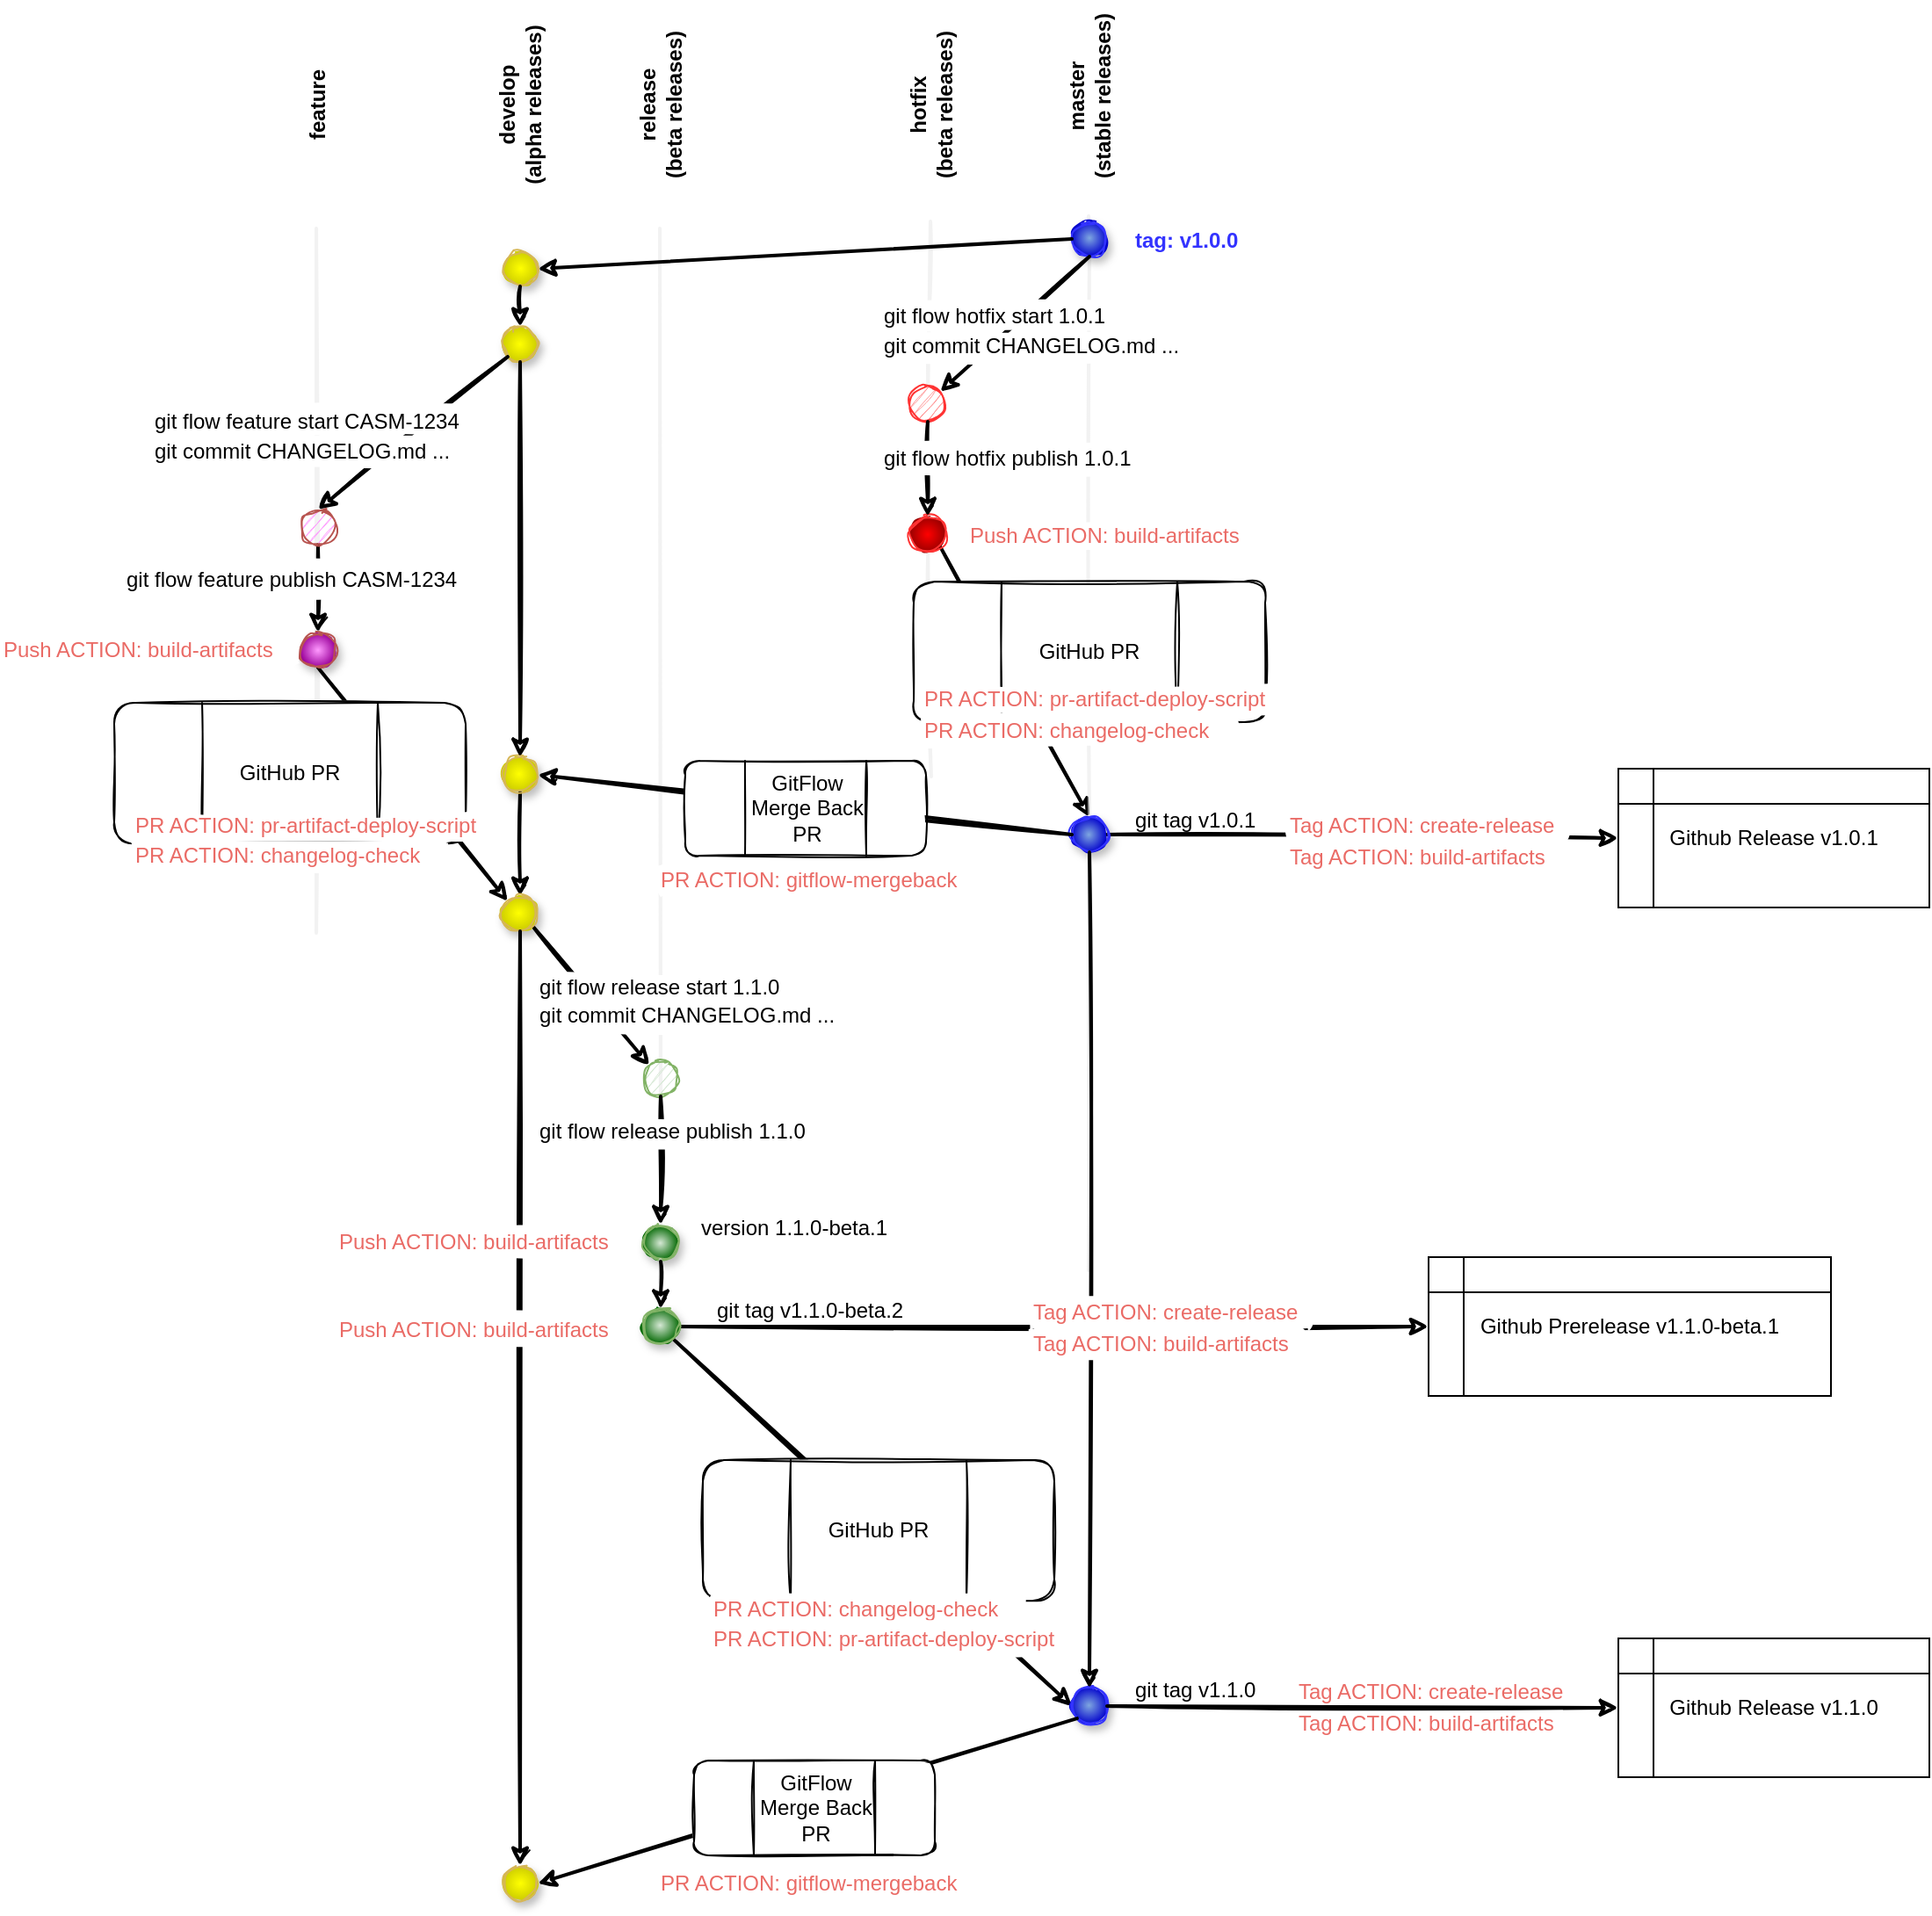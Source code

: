 <mxfile version="16.4.3" type="github">
  <diagram id="jE0tbtdRtXhwwxw7maQi" name="Gitflow">
    <mxGraphModel dx="1527" dy="1324" grid="0" gridSize="10" guides="1" tooltips="1" connect="1" arrows="1" fold="1" page="0" pageScale="1" pageWidth="850" pageHeight="1100" background="none" math="0" shadow="0">
      <root>
        <mxCell id="0" />
        <mxCell id="1" parent="0" />
        <mxCell id="LsBYb9-5J5OpWKu_Bd03-21" style="rounded=1;orthogonalLoop=1;jettySize=auto;html=1;exitX=1;exitY=0.5;exitDx=0;exitDy=0;entryX=0;entryY=0.5;entryDx=0;entryDy=0;endArrow=classic;endFill=1;startArrow=none;startFill=0;strokeWidth=2;sketch=1;" edge="1" parent="1" source="LsBYb9-5J5OpWKu_Bd03-15" target="LsBYb9-5J5OpWKu_Bd03-19">
          <mxGeometry relative="1" as="geometry">
            <mxPoint x="660.0" y="475.0" as="sourcePoint" />
            <mxPoint x="951.0" y="477" as="targetPoint" />
          </mxGeometry>
        </mxCell>
        <mxCell id="LsBYb9-5J5OpWKu_Bd03-10" style="rounded=1;orthogonalLoop=1;jettySize=auto;html=1;exitX=1;exitY=0.5;exitDx=0;exitDy=0;entryX=0;entryY=0.5;entryDx=0;entryDy=0;endArrow=classic;endFill=1;startArrow=none;startFill=0;strokeWidth=2;sketch=1;" edge="1" parent="1" source="DRClWILjRCVxKTy49Wwj-7" target="LsBYb9-5J5OpWKu_Bd03-3">
          <mxGeometry relative="1" as="geometry">
            <mxPoint x="1065" y="641" as="sourcePoint" />
            <mxPoint x="761" y="607" as="targetPoint" />
          </mxGeometry>
        </mxCell>
        <mxCell id="DRClWILjRCVxKTy49Wwj-10" style="rounded=1;orthogonalLoop=1;jettySize=auto;html=1;exitX=1;exitY=1;exitDx=0;exitDy=0;entryX=0.5;entryY=0;entryDx=0;entryDy=0;endArrow=classic;endFill=1;startArrow=none;startFill=0;strokeWidth=2;sketch=1;" parent="1" source="667S5ESOch-8aJcwRp_F-76" target="DRClWILjRCVxKTy49Wwj-7" edge="1">
          <mxGeometry relative="1" as="geometry">
            <mxPoint x="640" y="136" as="sourcePoint" />
            <mxPoint x="336" y="153" as="targetPoint" />
          </mxGeometry>
        </mxCell>
        <mxCell id="667S5ESOch-8aJcwRp_F-77" value="" style="endArrow=none;html=1;fontColor=#EA6B66;strokeWidth=2;fillColor=#eeeeee;strokeColor=#E6E6E6;shadow=0;opacity=50;sketch=1;rounded=1;" parent="1" target="667S5ESOch-8aJcwRp_F-76" edge="1">
          <mxGeometry width="50" height="50" relative="1" as="geometry">
            <mxPoint x="550" y="432" as="sourcePoint" />
            <mxPoint x="548.022" y="261.0" as="targetPoint" />
          </mxGeometry>
        </mxCell>
        <mxCell id="667S5ESOch-8aJcwRp_F-57" value="" style="endArrow=none;html=1;fontColor=#EA6B66;strokeWidth=2;fillColor=#eeeeee;strokeColor=#E6E6E6;shadow=0;opacity=50;startArrow=none;sketch=1;rounded=1;" parent="1" source="DRClWILjRCVxKTy49Wwj-7" target="667S5ESOch-8aJcwRp_F-56" edge="1">
          <mxGeometry width="50" height="50" relative="1" as="geometry">
            <mxPoint x="639.5" y="713" as="sourcePoint" />
            <mxPoint x="639.5" y="113" as="targetPoint" />
          </mxGeometry>
        </mxCell>
        <mxCell id="667S5ESOch-8aJcwRp_F-54" value="" style="endArrow=none;html=1;fontColor=#EA6B66;strokeWidth=2;fillColor=#eeeeee;strokeColor=#E6E6E6;shadow=0;opacity=50;startArrow=none;sketch=1;rounded=1;" parent="1" source="667S5ESOch-8aJcwRp_F-61" edge="1">
          <mxGeometry width="50" height="50" relative="1" as="geometry">
            <mxPoint x="549.5" y="716" as="sourcePoint" />
            <mxPoint x="549.5" y="116" as="targetPoint" />
          </mxGeometry>
        </mxCell>
        <mxCell id="667S5ESOch-8aJcwRp_F-55" value="" style="endArrow=none;html=1;fontColor=#EA6B66;strokeWidth=2;fillColor=#eeeeee;strokeColor=#E6E6E6;shadow=0;opacity=50;startArrow=none;sketch=1;rounded=1;" parent="1" source="667S5ESOch-8aJcwRp_F-56" edge="1">
          <mxGeometry width="50" height="50" relative="1" as="geometry">
            <mxPoint x="639.5" y="713" as="sourcePoint" />
            <mxPoint x="639.5" y="113" as="targetPoint" />
          </mxGeometry>
        </mxCell>
        <mxCell id="DRClWILjRCVxKTy49Wwj-6" value="GitHub PR" style="shape=process;whiteSpace=wrap;html=1;backgroundOutline=1;glass=0;fillColor=default;gradientColor=#ffffff;size=0.25;sketch=1;rounded=1;" parent="1" vertex="1">
          <mxGeometry x="540" y="321" width="200" height="80" as="geometry" />
        </mxCell>
        <mxCell id="667S5ESOch-8aJcwRp_F-53" value="" style="endArrow=none;html=1;fontColor=#EA6B66;strokeWidth=2;fillColor=#eeeeee;strokeColor=#E6E6E6;shadow=0;opacity=50;sketch=1;rounded=1;startArrow=none;" parent="1" edge="1" source="667S5ESOch-8aJcwRp_F-36">
          <mxGeometry width="50" height="50" relative="1" as="geometry">
            <mxPoint x="395.5" y="720" as="sourcePoint" />
            <mxPoint x="395.5" y="120" as="targetPoint" />
          </mxGeometry>
        </mxCell>
        <mxCell id="667S5ESOch-8aJcwRp_F-52" value="" style="endArrow=none;html=1;fontColor=#EA6B66;strokeWidth=2;fillColor=#eeeeee;strokeColor=#E6E6E6;shadow=0;opacity=50;sketch=1;rounded=1;" parent="1" edge="1">
          <mxGeometry width="50" height="50" relative="1" as="geometry">
            <mxPoint x="200" y="521" as="sourcePoint" />
            <mxPoint x="200" y="120" as="targetPoint" />
          </mxGeometry>
        </mxCell>
        <mxCell id="667S5ESOch-8aJcwRp_F-1" value="" style="ellipse;whiteSpace=wrap;html=1;aspect=fixed;fillColor=#FFFF00;strokeColor=#d6b656;rounded=1;gradientColor=#CCCC00;gradientDirection=radial;shadow=1;sketch=1;" parent="1" vertex="1">
          <mxGeometry x="306" y="133" width="20" height="20" as="geometry" />
        </mxCell>
        <mxCell id="667S5ESOch-8aJcwRp_F-2" value="" style="ellipse;whiteSpace=wrap;html=1;aspect=fixed;fillColor=#FFFF00;strokeColor=#d6b656;rounded=1;gradientColor=#CCCC00;gradientDirection=radial;shadow=1;sketch=1;" parent="1" vertex="1">
          <mxGeometry x="306" y="176" width="20" height="20" as="geometry" />
        </mxCell>
        <mxCell id="667S5ESOch-8aJcwRp_F-14" style="edgeStyle=none;rounded=1;orthogonalLoop=1;jettySize=auto;html=1;exitX=0.5;exitY=1;exitDx=0;exitDy=0;entryX=0.5;entryY=0;entryDx=0;entryDy=0;startArrow=none;startFill=0;endArrow=classic;endFill=1;strokeWidth=2;sketch=1;" parent="1" source="667S5ESOch-8aJcwRp_F-3" target="667S5ESOch-8aJcwRp_F-21" edge="1">
          <mxGeometry relative="1" as="geometry">
            <mxPoint x="161" y="310" as="targetPoint" />
          </mxGeometry>
        </mxCell>
        <mxCell id="667S5ESOch-8aJcwRp_F-3" value="" style="ellipse;whiteSpace=wrap;html=1;aspect=fixed;fillColor=#FF99FF;strokeColor=#b85450;rounded=1;sketch=1;" parent="1" vertex="1">
          <mxGeometry x="191" y="280" width="20" height="20" as="geometry" />
        </mxCell>
        <mxCell id="667S5ESOch-8aJcwRp_F-25" style="edgeStyle=none;orthogonalLoop=1;jettySize=auto;html=1;exitX=0.5;exitY=1;exitDx=0;exitDy=0;entryX=0.5;entryY=0;entryDx=0;entryDy=0;startArrow=none;startFill=0;endArrow=classic;endFill=1;strokeWidth=2;sketch=1;rounded=1;" parent="1" source="667S5ESOch-8aJcwRp_F-4" target="667S5ESOch-8aJcwRp_F-24" edge="1">
          <mxGeometry relative="1" as="geometry" />
        </mxCell>
        <mxCell id="667S5ESOch-8aJcwRp_F-4" value="" style="ellipse;whiteSpace=wrap;html=1;aspect=fixed;fillColor=#FFFF00;strokeColor=#d6b656;rounded=1;gradientColor=#CCCC00;gradientDirection=radial;shadow=1;sketch=1;" parent="1" vertex="1">
          <mxGeometry x="306" y="421" width="20" height="20" as="geometry" />
        </mxCell>
        <mxCell id="667S5ESOch-8aJcwRp_F-8" style="rounded=1;orthogonalLoop=1;jettySize=auto;html=1;exitX=0.5;exitY=1;exitDx=0;exitDy=0;entryX=0.5;entryY=0;entryDx=0;entryDy=0;endArrow=classic;endFill=1;startArrow=none;startFill=0;strokeWidth=2;sketch=1;" parent="1" source="667S5ESOch-8aJcwRp_F-2" target="667S5ESOch-8aJcwRp_F-4" edge="1">
          <mxGeometry relative="1" as="geometry">
            <mxPoint x="318.929" y="176.071" as="sourcePoint" />
            <mxPoint x="216" y="209" as="targetPoint" />
          </mxGeometry>
        </mxCell>
        <mxCell id="667S5ESOch-8aJcwRp_F-9" style="rounded=1;orthogonalLoop=1;jettySize=auto;html=1;exitX=0;exitY=1;exitDx=0;exitDy=0;entryX=0.5;entryY=0;entryDx=0;entryDy=0;endArrow=classic;endFill=1;startArrow=none;startFill=0;strokeWidth=2;sketch=1;" parent="1" source="667S5ESOch-8aJcwRp_F-2" target="667S5ESOch-8aJcwRp_F-3" edge="1">
          <mxGeometry relative="1" as="geometry">
            <mxPoint x="292.929" y="186.071" as="sourcePoint" />
            <mxPoint x="190" y="219" as="targetPoint" />
          </mxGeometry>
        </mxCell>
        <mxCell id="667S5ESOch-8aJcwRp_F-12" style="rounded=1;orthogonalLoop=1;jettySize=auto;html=1;exitX=0.5;exitY=1;exitDx=0;exitDy=0;endArrow=classic;endFill=1;startArrow=none;startFill=0;strokeWidth=2;entryX=0.5;entryY=0;entryDx=0;entryDy=0;sketch=1;" parent="1" source="667S5ESOch-8aJcwRp_F-1" target="667S5ESOch-8aJcwRp_F-2" edge="1">
          <mxGeometry relative="1" as="geometry">
            <mxPoint x="326" y="179" as="sourcePoint" />
            <mxPoint x="316" y="149" as="targetPoint" />
          </mxGeometry>
        </mxCell>
        <mxCell id="667S5ESOch-8aJcwRp_F-15" value="git flow feature start CASM-1234" style="text;html=1;resizable=0;autosize=1;align=left;verticalAlign=middle;points=[];fillColor=default;strokeColor=none;rounded=1;glass=0;gradientColor=#ffffff;sketch=1;" parent="1" vertex="1">
          <mxGeometry x="106" y="220" width="190" height="20" as="geometry" />
        </mxCell>
        <mxCell id="667S5ESOch-8aJcwRp_F-16" value="&lt;b&gt;develop&lt;br&gt;(alpha releases)&lt;br&gt;&lt;/b&gt;" style="text;html=1;resizable=0;autosize=1;align=center;verticalAlign=middle;points=[];fillColor=none;strokeColor=none;rounded=1;glass=0;rotation=-90;sketch=1;" parent="1" vertex="1">
          <mxGeometry x="261" y="35" width="110" height="30" as="geometry" />
        </mxCell>
        <mxCell id="667S5ESOch-8aJcwRp_F-17" value="&lt;b&gt;feature&lt;/b&gt;" style="text;html=1;resizable=0;autosize=1;align=center;verticalAlign=middle;points=[];fillColor=none;strokeColor=none;rounded=1;glass=0;rotation=-90;sketch=1;" parent="1" vertex="1">
          <mxGeometry x="171" y="40" width="60" height="20" as="geometry" />
        </mxCell>
        <mxCell id="667S5ESOch-8aJcwRp_F-26" style="edgeStyle=none;orthogonalLoop=1;jettySize=auto;html=1;exitX=0.5;exitY=1;exitDx=0;exitDy=0;entryX=0;entryY=0;entryDx=0;entryDy=0;startArrow=none;startFill=0;endArrow=classic;endFill=1;strokeWidth=2;sketch=1;rounded=1;" parent="1" source="667S5ESOch-8aJcwRp_F-21" target="667S5ESOch-8aJcwRp_F-24" edge="1">
          <mxGeometry relative="1" as="geometry" />
        </mxCell>
        <mxCell id="667S5ESOch-8aJcwRp_F-21" value="" style="ellipse;whiteSpace=wrap;html=1;aspect=fixed;fillColor=#FF99FF;strokeColor=#b85450;rounded=1;gradientColor=#990099;gradientDirection=radial;shadow=1;sketch=1;" parent="1" vertex="1">
          <mxGeometry x="191" y="350" width="20" height="20" as="geometry" />
        </mxCell>
        <mxCell id="667S5ESOch-8aJcwRp_F-23" value="git flow feature publish CASM-1234" style="text;html=1;resizable=0;autosize=1;align=left;verticalAlign=middle;points=[];fillColor=default;strokeColor=none;rounded=1;glass=0;gradientColor=#ffffff;sketch=1;" parent="1" vertex="1">
          <mxGeometry x="90" y="310" width="200" height="20" as="geometry" />
        </mxCell>
        <mxCell id="667S5ESOch-8aJcwRp_F-33" style="edgeStyle=none;orthogonalLoop=1;jettySize=auto;html=1;exitX=1;exitY=1;exitDx=0;exitDy=0;fontColor=#EA6B66;startArrow=none;startFill=0;endArrow=classic;endFill=1;strokeWidth=2;sketch=1;rounded=1;" parent="1" source="667S5ESOch-8aJcwRp_F-24" target="667S5ESOch-8aJcwRp_F-32" edge="1">
          <mxGeometry relative="1" as="geometry" />
        </mxCell>
        <mxCell id="667S5ESOch-8aJcwRp_F-24" value="" style="ellipse;whiteSpace=wrap;html=1;aspect=fixed;fillColor=#FFFF00;strokeColor=#d6b656;rounded=1;gradientColor=#CCCC00;gradientDirection=radial;shadow=1;sketch=1;" parent="1" vertex="1">
          <mxGeometry x="306" y="500" width="20" height="20" as="geometry" />
        </mxCell>
        <mxCell id="667S5ESOch-8aJcwRp_F-27" value="GitHub PR" style="shape=process;whiteSpace=wrap;html=1;backgroundOutline=1;glass=0;fillColor=default;gradientColor=#ffffff;size=0.25;sketch=1;rounded=1;" parent="1" vertex="1">
          <mxGeometry x="85" y="390" width="200" height="80" as="geometry" />
        </mxCell>
        <mxCell id="667S5ESOch-8aJcwRp_F-29" value="&lt;font color=&quot;#ea6b66&quot;&gt;PR ACTION: changelog-check&lt;/font&gt;" style="text;html=1;resizable=0;autosize=1;align=left;verticalAlign=middle;points=[];fillColor=default;strokeColor=none;rounded=1;glass=0;gradientColor=#ffffff;sketch=1;" parent="1" vertex="1">
          <mxGeometry x="95" y="467" width="180" height="20" as="geometry" />
        </mxCell>
        <mxCell id="667S5ESOch-8aJcwRp_F-30" value="&lt;font color=&quot;#ea6b66&quot;&gt;PR ACTION: pr-artifact-deploy-script&lt;/font&gt;" style="text;html=1;resizable=0;autosize=1;align=left;verticalAlign=middle;points=[];fillColor=default;strokeColor=none;rounded=1;glass=0;gradientColor=#ffffff;sketch=1;" parent="1" vertex="1">
          <mxGeometry x="95" y="451" width="204" height="18" as="geometry" />
        </mxCell>
        <mxCell id="667S5ESOch-8aJcwRp_F-32" value="" style="ellipse;whiteSpace=wrap;html=1;aspect=fixed;fillColor=#d5e8d4;strokeColor=#82b366;rounded=1;shadow=0;sketch=1;" parent="1" vertex="1">
          <mxGeometry x="386" y="594" width="20" height="20" as="geometry" />
        </mxCell>
        <mxCell id="667S5ESOch-8aJcwRp_F-35" value="&lt;b&gt;release&lt;br&gt;(beta releases)&lt;br&gt;&lt;/b&gt;" style="text;html=1;resizable=0;autosize=1;align=center;verticalAlign=middle;points=[];fillColor=none;strokeColor=none;rounded=1;glass=0;rotation=-90;sketch=1;" parent="1" vertex="1">
          <mxGeometry x="346" y="35" width="100" height="30" as="geometry" />
        </mxCell>
        <mxCell id="667S5ESOch-8aJcwRp_F-51" style="edgeStyle=none;orthogonalLoop=1;jettySize=auto;html=1;exitX=1;exitY=1;exitDx=0;exitDy=0;entryX=0;entryY=0.5;entryDx=0;entryDy=0;fontColor=#EA6B66;startArrow=none;startFill=0;endArrow=classic;endFill=1;strokeWidth=2;sketch=1;rounded=1;" parent="1" source="LsBYb9-5J5OpWKu_Bd03-15" target="667S5ESOch-8aJcwRp_F-50" edge="1">
          <mxGeometry relative="1" as="geometry" />
        </mxCell>
        <mxCell id="667S5ESOch-8aJcwRp_F-44" style="edgeStyle=none;orthogonalLoop=1;jettySize=auto;html=1;exitX=0.5;exitY=1;exitDx=0;exitDy=0;entryX=0.5;entryY=0;entryDx=0;entryDy=0;fontColor=#EA6B66;startArrow=none;startFill=0;endArrow=classic;endFill=1;strokeWidth=2;sketch=1;rounded=1;" parent="1" source="667S5ESOch-8aJcwRp_F-32" target="667S5ESOch-8aJcwRp_F-36" edge="1">
          <mxGeometry relative="1" as="geometry">
            <mxPoint x="396" y="680" as="sourcePoint" />
          </mxGeometry>
        </mxCell>
        <mxCell id="667S5ESOch-8aJcwRp_F-38" value="git flow release publish 1.1.0" style="text;html=1;resizable=0;autosize=1;align=left;verticalAlign=middle;points=[];fillColor=default;strokeColor=none;rounded=1;glass=0;gradientColor=#ffffff;sketch=1;" parent="1" vertex="1">
          <mxGeometry x="325" y="625" width="161" height="18" as="geometry" />
        </mxCell>
        <mxCell id="667S5ESOch-8aJcwRp_F-45" value="&lt;font color=&quot;#ea6b66&quot;&gt;Push ACTION: build-artifacts&lt;/font&gt;" style="text;html=1;resizable=0;autosize=1;align=left;verticalAlign=middle;points=[];fillColor=default;strokeColor=none;rounded=1;glass=0;gradientColor=#ffffff;sketch=1;" parent="1" vertex="1">
          <mxGeometry x="20" y="350" width="170" height="20" as="geometry" />
        </mxCell>
        <mxCell id="667S5ESOch-8aJcwRp_F-47" value="&lt;b&gt;hotfix&lt;br&gt;(beta releases)&lt;br&gt;&lt;/b&gt;" style="text;html=1;resizable=0;autosize=1;align=center;verticalAlign=middle;points=[];fillColor=none;strokeColor=none;rounded=1;glass=0;rotation=-90;sketch=1;" parent="1" vertex="1">
          <mxGeometry x="500" y="35" width="100" height="30" as="geometry" />
        </mxCell>
        <mxCell id="667S5ESOch-8aJcwRp_F-48" value="&lt;b&gt;master&lt;br&gt;(stable releases)&lt;br&gt;&lt;/b&gt;" style="text;html=1;resizable=0;autosize=1;align=center;verticalAlign=middle;points=[];fillColor=none;strokeColor=none;rounded=1;glass=0;rotation=-90;sketch=1;" parent="1" vertex="1">
          <mxGeometry x="585" y="30" width="110" height="30" as="geometry" />
        </mxCell>
        <mxCell id="667S5ESOch-8aJcwRp_F-49" value="GitHub PR" style="shape=process;whiteSpace=wrap;html=1;backgroundOutline=1;glass=0;fillColor=default;gradientColor=#ffffff;size=0.25;sketch=1;rounded=1;" parent="1" vertex="1">
          <mxGeometry x="420" y="821" width="200" height="80" as="geometry" />
        </mxCell>
        <mxCell id="667S5ESOch-8aJcwRp_F-50" value="" style="ellipse;whiteSpace=wrap;html=1;aspect=fixed;fillColor=#7EA6E0;strokeColor=#3333FF;rounded=1;gradientColor=#0000CC;gradientDirection=radial;shadow=1;sketch=1;" parent="1" vertex="1">
          <mxGeometry x="630" y="951" width="20" height="20" as="geometry" />
        </mxCell>
        <mxCell id="667S5ESOch-8aJcwRp_F-56" value="" style="ellipse;whiteSpace=wrap;html=1;aspect=fixed;fillColor=#7EA6E0;strokeColor=#3333FF;rounded=1;gradientColor=#0000CC;gradientDirection=radial;shadow=1;sketch=1;" parent="1" vertex="1">
          <mxGeometry x="630" y="116" width="20" height="20" as="geometry" />
        </mxCell>
        <mxCell id="667S5ESOch-8aJcwRp_F-59" style="rounded=1;orthogonalLoop=1;jettySize=auto;html=1;exitX=0;exitY=0.5;exitDx=0;exitDy=0;entryX=1;entryY=0.5;entryDx=0;entryDy=0;endArrow=classic;endFill=1;startArrow=none;startFill=0;strokeWidth=2;sketch=1;" parent="1" source="667S5ESOch-8aJcwRp_F-56" target="667S5ESOch-8aJcwRp_F-1" edge="1">
          <mxGeometry relative="1" as="geometry">
            <mxPoint x="326" y="206" as="sourcePoint" />
            <mxPoint x="326" y="306" as="targetPoint" />
          </mxGeometry>
        </mxCell>
        <mxCell id="667S5ESOch-8aJcwRp_F-61" value="" style="ellipse;whiteSpace=wrap;html=1;aspect=fixed;fillColor=#FF9999;strokeColor=#FF3333;rounded=1;gradientColor=none;gradientDirection=radial;sketch=1;" parent="1" vertex="1">
          <mxGeometry x="538" y="210" width="20" height="20" as="geometry" />
        </mxCell>
        <mxCell id="667S5ESOch-8aJcwRp_F-62" value="" style="endArrow=none;html=1;fontColor=#EA6B66;strokeWidth=2;fillColor=#eeeeee;strokeColor=#E6E6E6;shadow=0;opacity=50;startArrow=none;sketch=1;rounded=1;" parent="1" source="667S5ESOch-8aJcwRp_F-76" target="667S5ESOch-8aJcwRp_F-61" edge="1">
          <mxGeometry width="50" height="50" relative="1" as="geometry">
            <mxPoint x="549.5" y="716" as="sourcePoint" />
            <mxPoint x="549.5" y="116" as="targetPoint" />
          </mxGeometry>
        </mxCell>
        <mxCell id="667S5ESOch-8aJcwRp_F-66" style="rounded=1;orthogonalLoop=1;jettySize=auto;html=1;exitX=0;exitY=0.5;exitDx=0;exitDy=0;entryX=1;entryY=0;entryDx=0;entryDy=0;endArrow=classic;endFill=1;startArrow=none;startFill=0;strokeWidth=2;sketch=1;" parent="1" target="667S5ESOch-8aJcwRp_F-61" edge="1">
          <mxGeometry relative="1" as="geometry">
            <mxPoint x="640" y="136" as="sourcePoint" />
            <mxPoint x="336" y="153" as="targetPoint" />
          </mxGeometry>
        </mxCell>
        <mxCell id="667S5ESOch-8aJcwRp_F-67" value="git flow hotfix start 1.0.1" style="text;html=1;resizable=0;autosize=1;align=left;verticalAlign=middle;points=[];fillColor=default;strokeColor=none;rounded=1;glass=0;gradientColor=#ffffff;sketch=1;" parent="1" vertex="1">
          <mxGeometry x="521" y="161" width="136" height="18" as="geometry" />
        </mxCell>
        <mxCell id="667S5ESOch-8aJcwRp_F-68" value="git commit CHANGELOG.md ..." style="text;html=1;resizable=0;autosize=1;align=left;verticalAlign=middle;points=[];fillColor=default;strokeColor=none;rounded=1;glass=0;gradientColor=#ffffff;sketch=1;" parent="1" vertex="1">
          <mxGeometry x="106" y="238" width="178" height="18" as="geometry" />
        </mxCell>
        <mxCell id="667S5ESOch-8aJcwRp_F-40" value="git commit CHANGELOG.md ..." style="text;html=1;resizable=0;autosize=1;align=left;verticalAlign=middle;points=[];fillColor=default;strokeColor=none;rounded=1;glass=0;gradientColor=#ffffff;sketch=1;" parent="1" vertex="1">
          <mxGeometry x="325" y="559" width="178" height="18" as="geometry" />
        </mxCell>
        <mxCell id="667S5ESOch-8aJcwRp_F-70" value="git commit CHANGELOG.md ..." style="text;html=1;resizable=0;autosize=1;align=left;verticalAlign=middle;points=[];fillColor=default;strokeColor=none;rounded=1;glass=0;gradientColor=#ffffff;sketch=1;" parent="1" vertex="1">
          <mxGeometry x="521" y="178" width="178" height="18" as="geometry" />
        </mxCell>
        <mxCell id="667S5ESOch-8aJcwRp_F-76" value="" style="ellipse;whiteSpace=wrap;html=1;aspect=fixed;fillColor=#FF0000;strokeColor=#FF3333;rounded=1;gradientColor=#990000;gradientDirection=radial;sketch=1;" parent="1" vertex="1">
          <mxGeometry x="538" y="284" width="20" height="20" as="geometry" />
        </mxCell>
        <mxCell id="667S5ESOch-8aJcwRp_F-78" style="rounded=1;orthogonalLoop=1;jettySize=auto;html=1;exitX=0.5;exitY=1;exitDx=0;exitDy=0;entryX=0.5;entryY=0;entryDx=0;entryDy=0;endArrow=classic;endFill=1;startArrow=none;startFill=0;strokeWidth=2;sketch=1;" parent="1" source="667S5ESOch-8aJcwRp_F-61" target="667S5ESOch-8aJcwRp_F-76" edge="1">
          <mxGeometry relative="1" as="geometry">
            <mxPoint x="640" y="136" as="sourcePoint" />
            <mxPoint x="336" y="153" as="targetPoint" />
          </mxGeometry>
        </mxCell>
        <mxCell id="667S5ESOch-8aJcwRp_F-74" value="git flow hotfix publish 1.0.1" style="text;html=1;resizable=0;autosize=1;align=left;verticalAlign=middle;points=[];fillColor=default;strokeColor=none;rounded=1;glass=0;gradientColor=#ffffff;sketch=1;" parent="1" vertex="1">
          <mxGeometry x="521" y="242" width="151" height="18" as="geometry" />
        </mxCell>
        <mxCell id="DRClWILjRCVxKTy49Wwj-1" value="&lt;b&gt;&lt;font color=&quot;#3333ff&quot;&gt;tag: v1.0.0&lt;/font&gt;&lt;/b&gt;" style="text;html=1;resizable=0;autosize=1;align=left;verticalAlign=middle;points=[];fillColor=none;strokeColor=none;rounded=1;shadow=0;glass=0;sketch=1;fontColor=#EA6B66;" parent="1" vertex="1">
          <mxGeometry x="664" y="118" width="69" height="18" as="geometry" />
        </mxCell>
        <mxCell id="DRClWILjRCVxKTy49Wwj-2" value="&lt;font color=&quot;#ea6b66&quot;&gt;PR ACTION: changelog-check&lt;/font&gt;" style="text;html=1;resizable=0;autosize=1;align=left;verticalAlign=middle;points=[];fillColor=default;strokeColor=none;rounded=1;glass=0;gradientColor=#ffffff;sketch=1;" parent="1" vertex="1">
          <mxGeometry x="424" y="896" width="180" height="20" as="geometry" />
        </mxCell>
        <mxCell id="DRClWILjRCVxKTy49Wwj-3" value="&lt;font color=&quot;#ea6b66&quot;&gt;PR ACTION: pr-artifact-deploy-script&lt;/font&gt;" style="text;html=1;resizable=0;autosize=1;align=left;verticalAlign=middle;points=[];fillColor=default;strokeColor=none;rounded=1;glass=0;gradientColor=#ffffff;sketch=1;" parent="1" vertex="1">
          <mxGeometry x="424" y="914" width="204" height="18" as="geometry" />
        </mxCell>
        <mxCell id="DRClWILjRCVxKTy49Wwj-4" value="&lt;font color=&quot;#ea6b66&quot;&gt;PR ACTION: changelog-check&lt;/font&gt;" style="text;html=1;resizable=0;autosize=1;align=left;verticalAlign=middle;points=[];fillColor=default;strokeColor=none;rounded=1;glass=0;gradientColor=#ffffff;sketch=1;" parent="1" vertex="1">
          <mxGeometry x="544" y="396" width="180" height="20" as="geometry" />
        </mxCell>
        <mxCell id="DRClWILjRCVxKTy49Wwj-5" value="&lt;font color=&quot;#ea6b66&quot;&gt;PR ACTION: pr-artifact-deploy-script&lt;/font&gt;" style="text;html=1;resizable=0;autosize=1;align=left;verticalAlign=middle;points=[];fillColor=default;strokeColor=none;rounded=1;glass=0;gradientColor=#ffffff;sketch=1;" parent="1" vertex="1">
          <mxGeometry x="544" y="379" width="204" height="18" as="geometry" />
        </mxCell>
        <mxCell id="DRClWILjRCVxKTy49Wwj-7" value="" style="ellipse;whiteSpace=wrap;html=1;aspect=fixed;fillColor=#7EA6E0;strokeColor=#3333FF;rounded=1;gradientColor=#0000CC;gradientDirection=radial;shadow=1;sketch=1;" parent="1" vertex="1">
          <mxGeometry x="630" y="455" width="20" height="20" as="geometry" />
        </mxCell>
        <mxCell id="DRClWILjRCVxKTy49Wwj-8" value="" style="endArrow=none;html=1;fontColor=#EA6B66;strokeWidth=2;fillColor=#eeeeee;strokeColor=#E6E6E6;shadow=0;opacity=50;sketch=1;rounded=1;" parent="1" target="DRClWILjRCVxKTy49Wwj-7" edge="1">
          <mxGeometry width="50" height="50" relative="1" as="geometry">
            <mxPoint x="639.5" y="713" as="sourcePoint" />
            <mxPoint x="640" y="136" as="targetPoint" />
          </mxGeometry>
        </mxCell>
        <mxCell id="DRClWILjRCVxKTy49Wwj-11" value="&lt;font color=&quot;#ea6b66&quot;&gt;Push ACTION: build-artifacts&lt;/font&gt;" style="text;html=1;resizable=0;autosize=1;align=left;verticalAlign=middle;points=[];fillColor=default;strokeColor=none;rounded=1;glass=0;gradientColor=#ffffff;sketch=1;" parent="1" vertex="1">
          <mxGeometry x="570" y="285" width="170" height="20" as="geometry" />
        </mxCell>
        <mxCell id="DRClWILjRCVxKTy49Wwj-12" style="rounded=1;orthogonalLoop=1;jettySize=auto;html=1;exitX=0;exitY=0.5;exitDx=0;exitDy=0;entryX=1;entryY=0.5;entryDx=0;entryDy=0;endArrow=classic;endFill=1;startArrow=none;startFill=0;strokeWidth=2;sketch=1;" parent="1" source="DRClWILjRCVxKTy49Wwj-7" target="667S5ESOch-8aJcwRp_F-4" edge="1">
          <mxGeometry relative="1" as="geometry">
            <mxPoint x="640" y="136" as="sourcePoint" />
            <mxPoint x="336" y="153" as="targetPoint" />
          </mxGeometry>
        </mxCell>
        <mxCell id="DRClWILjRCVxKTy49Wwj-15" style="rounded=1;orthogonalLoop=1;jettySize=auto;html=1;exitX=0;exitY=0.5;exitDx=0;exitDy=0;entryX=0.5;entryY=0;entryDx=0;entryDy=0;endArrow=classic;endFill=1;startArrow=none;startFill=0;strokeWidth=2;sketch=1;" parent="1" target="667S5ESOch-8aJcwRp_F-50" edge="1">
          <mxGeometry relative="1" as="geometry">
            <mxPoint x="640" y="475" as="sourcePoint" />
            <mxPoint x="336" y="441" as="targetPoint" />
          </mxGeometry>
        </mxCell>
        <mxCell id="DRClWILjRCVxKTy49Wwj-17" value="&lt;font color=&quot;#000000&quot;&gt;git tag v1.1.0&lt;br&gt;&lt;/font&gt;" style="text;html=1;resizable=0;autosize=1;align=left;verticalAlign=middle;points=[];fillColor=none;strokeColor=none;rounded=1;shadow=0;glass=0;sketch=1;fontColor=#EA6B66;" parent="1" vertex="1">
          <mxGeometry x="664" y="943" width="79" height="18" as="geometry" />
        </mxCell>
        <mxCell id="DRClWILjRCVxKTy49Wwj-20" value="&lt;font color=&quot;#ea6b66&quot;&gt;Tag ACTION: create-release&lt;/font&gt;" style="text;html=1;resizable=0;autosize=1;align=left;verticalAlign=middle;points=[];fillColor=default;strokeColor=none;rounded=1;glass=0;gradientColor=#ffffff;sketch=1;" parent="1" vertex="1">
          <mxGeometry x="757" y="944" width="161" height="18" as="geometry" />
        </mxCell>
        <mxCell id="DRClWILjRCVxKTy49Wwj-21" value="" style="ellipse;whiteSpace=wrap;html=1;aspect=fixed;fillColor=#FFFF00;strokeColor=#d6b656;rounded=1;gradientColor=#CCCC00;gradientDirection=radial;shadow=1;sketch=1;" parent="1" vertex="1">
          <mxGeometry x="306" y="1052" width="20" height="20" as="geometry" />
        </mxCell>
        <mxCell id="DRClWILjRCVxKTy49Wwj-22" style="rounded=1;orthogonalLoop=1;jettySize=auto;html=1;exitX=0.5;exitY=1;exitDx=0;exitDy=0;entryX=0.5;entryY=0;entryDx=0;entryDy=0;endArrow=classic;endFill=1;startArrow=none;startFill=0;strokeWidth=2;sketch=1;" parent="1" source="667S5ESOch-8aJcwRp_F-24" target="DRClWILjRCVxKTy49Wwj-21" edge="1">
          <mxGeometry relative="1" as="geometry">
            <mxPoint x="650" y="485" as="sourcePoint" />
            <mxPoint x="650" y="847" as="targetPoint" />
          </mxGeometry>
        </mxCell>
        <mxCell id="667S5ESOch-8aJcwRp_F-34" value="git flow release start 1.1.0" style="text;html=1;resizable=0;autosize=1;align=left;verticalAlign=middle;points=[];fillColor=default;strokeColor=none;rounded=1;glass=0;gradientColor=#ffffff;sketch=1;" parent="1" vertex="1">
          <mxGeometry x="325" y="543" width="147" height="18" as="geometry" />
        </mxCell>
        <mxCell id="DRClWILjRCVxKTy49Wwj-25" style="rounded=1;orthogonalLoop=1;jettySize=auto;html=1;exitX=0;exitY=1;exitDx=0;exitDy=0;entryX=1;entryY=0.5;entryDx=0;entryDy=0;endArrow=classic;endFill=1;startArrow=none;startFill=0;strokeWidth=2;sketch=1;" parent="1" source="667S5ESOch-8aJcwRp_F-50" edge="1" target="DRClWILjRCVxKTy49Wwj-21">
          <mxGeometry relative="1" as="geometry">
            <mxPoint x="326" y="644" as="sourcePoint" />
            <mxPoint x="326" y="1016" as="targetPoint" />
          </mxGeometry>
        </mxCell>
        <mxCell id="DRClWILjRCVxKTy49Wwj-28" value="&lt;font color=&quot;#ea6b66&quot;&gt;Tag ACTION: build-artifacts&lt;/font&gt;" style="text;html=1;resizable=0;autosize=1;align=left;verticalAlign=middle;points=[];fillColor=default;strokeColor=none;rounded=1;glass=0;gradientColor=#ffffff;sketch=1;" parent="1" vertex="1">
          <mxGeometry x="752" y="469" width="155" height="18" as="geometry" />
        </mxCell>
        <mxCell id="DRClWILjRCVxKTy49Wwj-29" value="&lt;font color=&quot;#ea6b66&quot;&gt;Tag ACTION: build-artifacts&lt;/font&gt;" style="text;html=1;resizable=0;autosize=1;align=left;verticalAlign=middle;points=[];fillColor=default;strokeColor=none;rounded=1;glass=0;gradientColor=#ffffff;sketch=1;" parent="1" vertex="1">
          <mxGeometry x="757" y="962" width="155" height="18" as="geometry" />
        </mxCell>
        <mxCell id="LsBYb9-5J5OpWKu_Bd03-1" value="Github Release v1.1.0" style="shape=internalStorage;whiteSpace=wrap;html=1;backgroundOutline=1;" vertex="1" parent="1">
          <mxGeometry x="941" y="922.5" width="177" height="79" as="geometry" />
        </mxCell>
        <mxCell id="LsBYb9-5J5OpWKu_Bd03-3" value="Github Release v1.0.1" style="shape=internalStorage;whiteSpace=wrap;html=1;backgroundOutline=1;" vertex="1" parent="1">
          <mxGeometry x="941" y="427.5" width="177" height="79" as="geometry" />
        </mxCell>
        <mxCell id="DRClWILjRCVxKTy49Wwj-13" value="GitFlow Merge Back PR" style="shape=process;whiteSpace=wrap;html=1;backgroundOutline=1;glass=0;fillColor=default;gradientColor=#ffffff;size=0.25;sketch=1;rounded=1;" parent="1" vertex="1">
          <mxGeometry x="410" y="423" width="137" height="54" as="geometry" />
        </mxCell>
        <mxCell id="LsBYb9-5J5OpWKu_Bd03-7" value="GitFlow Merge Back PR" style="shape=process;whiteSpace=wrap;html=1;backgroundOutline=1;glass=0;fillColor=default;gradientColor=#ffffff;size=0.25;sketch=1;rounded=1;" vertex="1" parent="1">
          <mxGeometry x="415" y="992" width="137" height="54" as="geometry" />
        </mxCell>
        <mxCell id="LsBYb9-5J5OpWKu_Bd03-8" value="&lt;font color=&quot;#ea6b66&quot;&gt;PR ACTION: gitflow-mergeback&lt;/font&gt;" style="text;html=1;resizable=0;autosize=1;align=left;verticalAlign=middle;points=[];fillColor=default;strokeColor=none;rounded=1;glass=0;gradientColor=#ffffff;sketch=1;" vertex="1" parent="1">
          <mxGeometry x="394" y="482" width="179" height="18" as="geometry" />
        </mxCell>
        <mxCell id="LsBYb9-5J5OpWKu_Bd03-9" value="&lt;font color=&quot;#ea6b66&quot;&gt;PR ACTION: gitflow-mergeback&lt;/font&gt;" style="text;html=1;resizable=0;autosize=1;align=left;verticalAlign=middle;points=[];fillColor=default;strokeColor=none;rounded=1;glass=0;gradientColor=#ffffff;sketch=1;" vertex="1" parent="1">
          <mxGeometry x="394" y="1053" width="179" height="18" as="geometry" />
        </mxCell>
        <mxCell id="DRClWILjRCVxKTy49Wwj-19" value="&lt;font color=&quot;#ea6b66&quot;&gt;Tag ACTION: create-release&lt;/font&gt;" style="text;html=1;resizable=0;autosize=1;align=left;verticalAlign=middle;points=[];fillColor=default;strokeColor=none;rounded=1;glass=0;gradientColor=#ffffff;sketch=1;" parent="1" vertex="1">
          <mxGeometry x="752" y="451" width="161" height="18" as="geometry" />
        </mxCell>
        <mxCell id="DRClWILjRCVxKTy49Wwj-18" value="&lt;font color=&quot;#000000&quot;&gt;git tag v1.0.1&lt;br&gt;&lt;/font&gt;" style="text;html=1;resizable=0;autosize=1;align=left;verticalAlign=middle;points=[];fillColor=default;strokeColor=none;rounded=1;shadow=0;glass=0;sketch=1;fontColor=#EA6B66;opacity=0;gradientColor=none;fillStyle=solid;" parent="1" vertex="1">
          <mxGeometry x="664" y="448" width="79" height="18" as="geometry" />
        </mxCell>
        <mxCell id="LsBYb9-5J5OpWKu_Bd03-11" style="rounded=1;orthogonalLoop=1;jettySize=auto;html=1;exitX=1;exitY=0.5;exitDx=0;exitDy=0;entryX=0;entryY=0.5;entryDx=0;entryDy=0;endArrow=classic;endFill=1;startArrow=none;startFill=0;strokeWidth=2;sketch=1;" edge="1" parent="1" source="667S5ESOch-8aJcwRp_F-50" target="LsBYb9-5J5OpWKu_Bd03-1">
          <mxGeometry relative="1" as="geometry">
            <mxPoint x="707" y="859" as="sourcePoint" />
            <mxPoint x="998" y="861" as="targetPoint" />
          </mxGeometry>
        </mxCell>
        <mxCell id="667S5ESOch-8aJcwRp_F-36" value="" style="ellipse;whiteSpace=wrap;html=1;aspect=fixed;fillColor=#d5e8d4;strokeColor=#82b366;rounded=1;gradientColor=#006600;gradientDirection=radial;shadow=1;sketch=1;" parent="1" vertex="1">
          <mxGeometry x="386" y="687" width="20" height="20" as="geometry" />
        </mxCell>
        <mxCell id="LsBYb9-5J5OpWKu_Bd03-14" value="" style="endArrow=none;html=1;fontColor=#EA6B66;strokeWidth=2;fillColor=#eeeeee;strokeColor=#E6E6E6;shadow=0;opacity=50;sketch=1;rounded=1;" edge="1" parent="1" target="667S5ESOch-8aJcwRp_F-36">
          <mxGeometry width="50" height="50" relative="1" as="geometry">
            <mxPoint x="395.5" y="720" as="sourcePoint" />
            <mxPoint x="395.5" y="120.0" as="targetPoint" />
          </mxGeometry>
        </mxCell>
        <mxCell id="LsBYb9-5J5OpWKu_Bd03-15" value="" style="ellipse;whiteSpace=wrap;html=1;aspect=fixed;fillColor=#d5e8d4;strokeColor=#82b366;rounded=1;gradientColor=#006600;gradientDirection=radial;shadow=1;sketch=1;" vertex="1" parent="1">
          <mxGeometry x="386" y="735" width="20" height="20" as="geometry" />
        </mxCell>
        <mxCell id="LsBYb9-5J5OpWKu_Bd03-16" style="edgeStyle=none;orthogonalLoop=1;jettySize=auto;html=1;entryX=0.5;entryY=0;entryDx=0;entryDy=0;fontColor=#EA6B66;startArrow=none;startFill=0;endArrow=classic;endFill=1;strokeWidth=2;sketch=1;rounded=1;" edge="1" parent="1" target="LsBYb9-5J5OpWKu_Bd03-15">
          <mxGeometry relative="1" as="geometry">
            <mxPoint x="396" y="708" as="sourcePoint" />
            <mxPoint x="406" y="697" as="targetPoint" />
          </mxGeometry>
        </mxCell>
        <mxCell id="LsBYb9-5J5OpWKu_Bd03-17" value="&lt;font color=&quot;#000000&quot;&gt;version 1.1.0-beta.1&lt;br&gt;&lt;/font&gt;" style="text;html=1;resizable=0;autosize=1;align=left;verticalAlign=middle;points=[];fillColor=default;strokeColor=none;rounded=1;shadow=0;glass=0;sketch=1;fontColor=#EA6B66;opacity=0;gradientColor=none;fillStyle=solid;" vertex="1" parent="1">
          <mxGeometry x="417" y="680" width="116" height="18" as="geometry" />
        </mxCell>
        <mxCell id="LsBYb9-5J5OpWKu_Bd03-18" value="&lt;font color=&quot;#ea6b66&quot;&gt;Tag ACTION: build-artifacts&lt;/font&gt;" style="text;html=1;resizable=0;autosize=1;align=left;verticalAlign=middle;points=[];fillColor=default;strokeColor=none;rounded=1;glass=0;gradientColor=#ffffff;sketch=1;" vertex="1" parent="1">
          <mxGeometry x="606" y="746" width="155" height="18" as="geometry" />
        </mxCell>
        <mxCell id="LsBYb9-5J5OpWKu_Bd03-19" value="Github Prerelease v1.1.0-beta.1" style="shape=internalStorage;whiteSpace=wrap;html=1;backgroundOutline=1;" vertex="1" parent="1">
          <mxGeometry x="833" y="705.5" width="229" height="79" as="geometry" />
        </mxCell>
        <mxCell id="LsBYb9-5J5OpWKu_Bd03-20" value="&lt;font color=&quot;#ea6b66&quot;&gt;Tag ACTION: create-release&lt;/font&gt;" style="text;html=1;resizable=0;autosize=1;align=left;verticalAlign=middle;points=[];fillColor=default;strokeColor=none;rounded=1;glass=0;gradientColor=#ffffff;sketch=1;" vertex="1" parent="1">
          <mxGeometry x="606" y="728" width="161" height="18" as="geometry" />
        </mxCell>
        <mxCell id="LsBYb9-5J5OpWKu_Bd03-22" value="&lt;font color=&quot;#ea6b66&quot;&gt;Push ACTION: build-artifacts&lt;/font&gt;" style="text;html=1;resizable=0;autosize=1;align=left;verticalAlign=middle;points=[];fillColor=default;strokeColor=none;rounded=1;glass=0;gradientColor=#ffffff;sketch=1;" vertex="1" parent="1">
          <mxGeometry x="211" y="687" width="170" height="20" as="geometry" />
        </mxCell>
        <mxCell id="LsBYb9-5J5OpWKu_Bd03-23" value="&lt;font color=&quot;#ea6b66&quot;&gt;Push ACTION: build-artifacts&lt;/font&gt;" style="text;html=1;resizable=0;autosize=1;align=left;verticalAlign=middle;points=[];fillColor=default;strokeColor=none;rounded=1;glass=0;gradientColor=#ffffff;sketch=1;" vertex="1" parent="1">
          <mxGeometry x="211" y="736.5" width="170" height="20" as="geometry" />
        </mxCell>
        <mxCell id="LsBYb9-5J5OpWKu_Bd03-24" value="&lt;font color=&quot;#000000&quot;&gt;git tag v1.1.0-beta.2&lt;br&gt;&lt;/font&gt;" style="text;html=1;resizable=0;autosize=1;align=left;verticalAlign=middle;points=[];fillColor=default;strokeColor=none;rounded=1;shadow=0;glass=0;sketch=1;fontColor=#EA6B66;opacity=0;gradientColor=none;fillStyle=solid;" vertex="1" parent="1">
          <mxGeometry x="425.5" y="726.5" width="116" height="18" as="geometry" />
        </mxCell>
      </root>
    </mxGraphModel>
  </diagram>
</mxfile>
